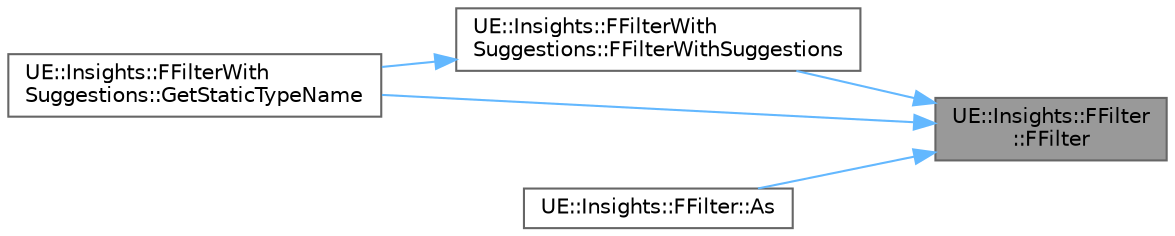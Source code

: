 digraph "UE::Insights::FFilter::FFilter"
{
 // INTERACTIVE_SVG=YES
 // LATEX_PDF_SIZE
  bgcolor="transparent";
  edge [fontname=Helvetica,fontsize=10,labelfontname=Helvetica,labelfontsize=10];
  node [fontname=Helvetica,fontsize=10,shape=box,height=0.2,width=0.4];
  rankdir="RL";
  Node1 [id="Node000001",label="UE::Insights::FFilter\l::FFilter",height=0.2,width=0.4,color="gray40", fillcolor="grey60", style="filled", fontcolor="black",tooltip=" "];
  Node1 -> Node2 [id="edge1_Node000001_Node000002",dir="back",color="steelblue1",style="solid",tooltip=" "];
  Node2 [id="Node000002",label="UE::Insights::FFilterWith\lSuggestions::FFilterWithSuggestions",height=0.2,width=0.4,color="grey40", fillcolor="white", style="filled",URL="$d0/d2f/classUE_1_1Insights_1_1FFilterWithSuggestions.html#a94012f0ff5b3cda76aeb15147aeab9a9",tooltip=" "];
  Node2 -> Node3 [id="edge2_Node000002_Node000003",dir="back",color="steelblue1",style="solid",tooltip=" "];
  Node3 [id="Node000003",label="UE::Insights::FFilterWith\lSuggestions::GetStaticTypeName",height=0.2,width=0.4,color="grey40", fillcolor="white", style="filled",URL="$d0/d2f/classUE_1_1Insights_1_1FFilterWithSuggestions.html#a9645c3b5c893721c2921fa7a0aa0ea57",tooltip=" "];
  Node1 -> Node4 [id="edge3_Node000001_Node000004",dir="back",color="steelblue1",style="solid",tooltip=" "];
  Node4 [id="Node000004",label="UE::Insights::FFilter::As",height=0.2,width=0.4,color="grey40", fillcolor="white", style="filled",URL="$d2/dc9/classUE_1_1Insights_1_1FFilter.html#a91ca9bd1419e4dbb0a9491c2bc0d992e",tooltip=" "];
  Node1 -> Node3 [id="edge4_Node000001_Node000003",dir="back",color="steelblue1",style="solid",tooltip=" "];
}

